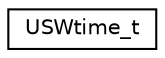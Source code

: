 digraph "Graphical Class Hierarchy"
{
  edge [fontname="Helvetica",fontsize="10",labelfontname="Helvetica",labelfontsize="10"];
  node [fontname="Helvetica",fontsize="10",shape=record];
  rankdir="LR";
  Node0 [label="USWtime_t",height=0.2,width=0.4,color="black", fillcolor="white", style="filled",URL="$structUSWtime__t.html"];
}
